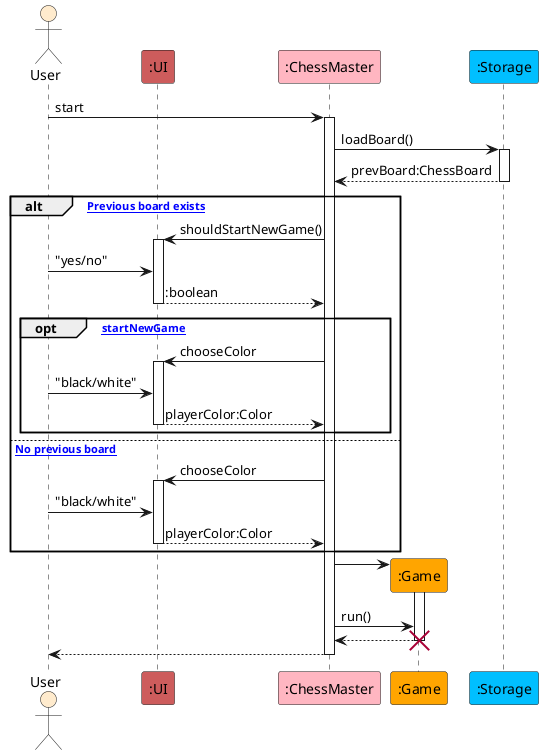 @startuml ChessMasterSequence

actor User as user #BlanchedAlmond
participant ":UI" as ui #IndianRed
participant ":ChessMaster" as chessMaster #LightPink
participant ":Game" as game #Orange
participant ":Storage" as storage #DeepSkyBlue

user -> chessMaster : start
activate chessMaster

chessMaster -> storage : loadBoard()
activate storage

storage --> chessMaster : prevBoard:ChessBoard
deactivate storage

alt [. Previous board exists]

    chessMaster -> ui : shouldStartNewGame()
    activate ui
    user -> ui : "yes/no"
    ui --> chessMaster : :boolean
    deactivate ui

    opt [startNewGame]

        chessMaster -> ui : chooseColor
        activate ui
        user -> ui : "black/white"
        ui --> chessMaster : playerColor:Color
        deactivate ui

    end

else [. No previous board]

    chessMaster -> ui : chooseColor
    activate ui
    user -> ui : "black/white"
    ui --> chessMaster : playerColor:Color
    deactivate ui

end

create game
chessMaster -> game
activate game
chessMaster -> game : run()
game --> chessMaster
destroy game

chessMaster --> user
deactivate chessMaster

@enduml